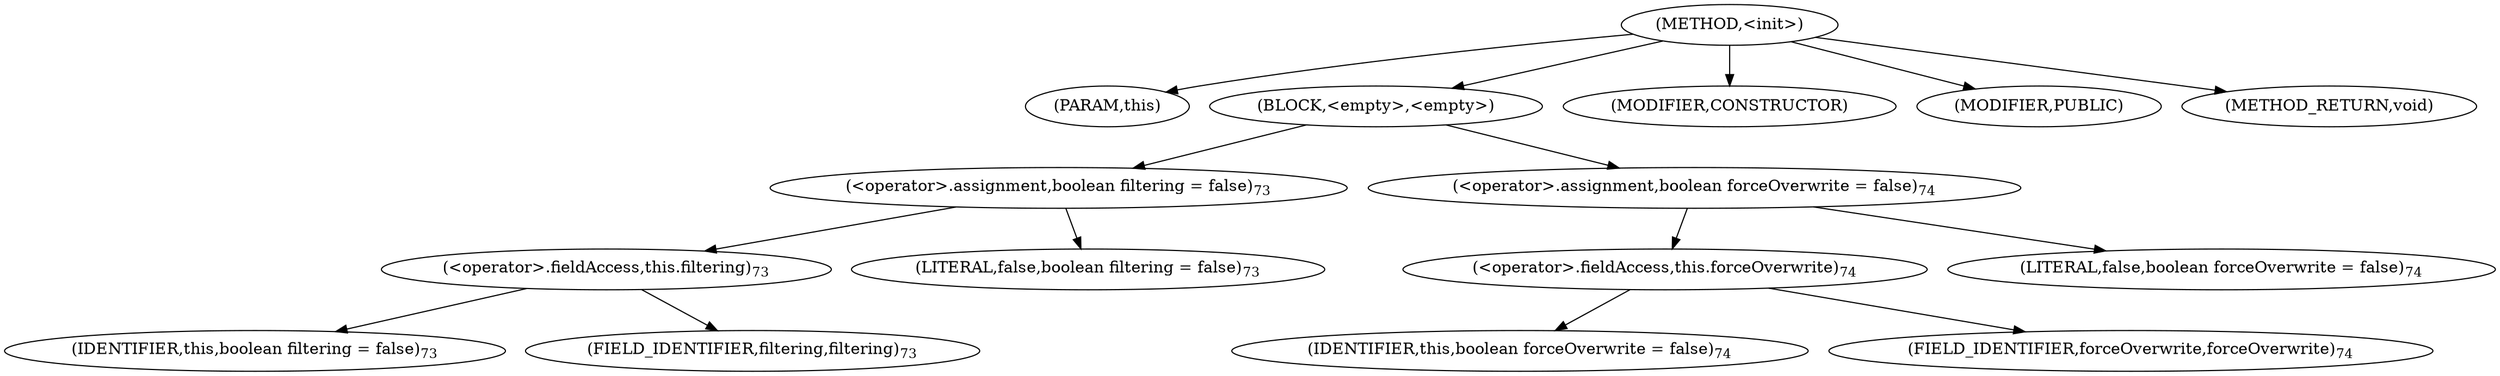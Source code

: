 digraph "&lt;init&gt;" {  
"204" [label = <(METHOD,&lt;init&gt;)> ]
"205" [label = <(PARAM,this)> ]
"206" [label = <(BLOCK,&lt;empty&gt;,&lt;empty&gt;)> ]
"207" [label = <(&lt;operator&gt;.assignment,boolean filtering = false)<SUB>73</SUB>> ]
"208" [label = <(&lt;operator&gt;.fieldAccess,this.filtering)<SUB>73</SUB>> ]
"209" [label = <(IDENTIFIER,this,boolean filtering = false)<SUB>73</SUB>> ]
"210" [label = <(FIELD_IDENTIFIER,filtering,filtering)<SUB>73</SUB>> ]
"211" [label = <(LITERAL,false,boolean filtering = false)<SUB>73</SUB>> ]
"212" [label = <(&lt;operator&gt;.assignment,boolean forceOverwrite = false)<SUB>74</SUB>> ]
"213" [label = <(&lt;operator&gt;.fieldAccess,this.forceOverwrite)<SUB>74</SUB>> ]
"214" [label = <(IDENTIFIER,this,boolean forceOverwrite = false)<SUB>74</SUB>> ]
"215" [label = <(FIELD_IDENTIFIER,forceOverwrite,forceOverwrite)<SUB>74</SUB>> ]
"216" [label = <(LITERAL,false,boolean forceOverwrite = false)<SUB>74</SUB>> ]
"217" [label = <(MODIFIER,CONSTRUCTOR)> ]
"218" [label = <(MODIFIER,PUBLIC)> ]
"219" [label = <(METHOD_RETURN,void)> ]
  "204" -> "205" 
  "204" -> "206" 
  "204" -> "217" 
  "204" -> "218" 
  "204" -> "219" 
  "206" -> "207" 
  "206" -> "212" 
  "207" -> "208" 
  "207" -> "211" 
  "208" -> "209" 
  "208" -> "210" 
  "212" -> "213" 
  "212" -> "216" 
  "213" -> "214" 
  "213" -> "215" 
}
